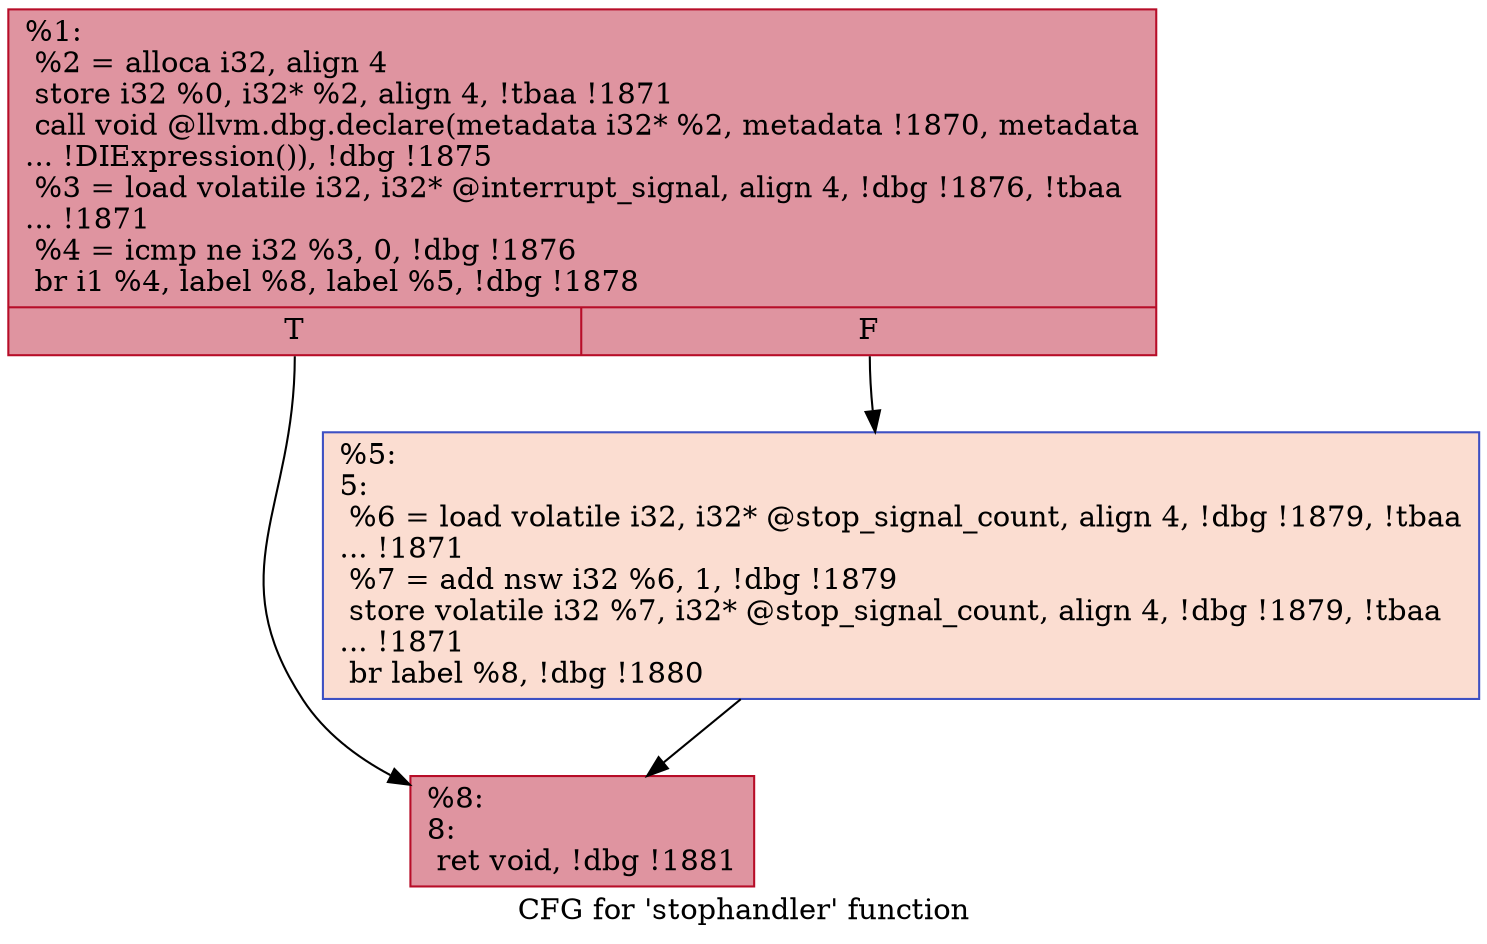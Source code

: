 digraph "CFG for 'stophandler' function" {
	label="CFG for 'stophandler' function";

	Node0x1ff06c0 [shape=record,color="#b70d28ff", style=filled, fillcolor="#b70d2870",label="{%1:\l  %2 = alloca i32, align 4\l  store i32 %0, i32* %2, align 4, !tbaa !1871\l  call void @llvm.dbg.declare(metadata i32* %2, metadata !1870, metadata\l... !DIExpression()), !dbg !1875\l  %3 = load volatile i32, i32* @interrupt_signal, align 4, !dbg !1876, !tbaa\l... !1871\l  %4 = icmp ne i32 %3, 0, !dbg !1876\l  br i1 %4, label %8, label %5, !dbg !1878\l|{<s0>T|<s1>F}}"];
	Node0x1ff06c0:s0 -> Node0x1f6d940;
	Node0x1ff06c0:s1 -> Node0x1f6d8f0;
	Node0x1f6d8f0 [shape=record,color="#3d50c3ff", style=filled, fillcolor="#f7b39670",label="{%5:\l5:                                                \l  %6 = load volatile i32, i32* @stop_signal_count, align 4, !dbg !1879, !tbaa\l... !1871\l  %7 = add nsw i32 %6, 1, !dbg !1879\l  store volatile i32 %7, i32* @stop_signal_count, align 4, !dbg !1879, !tbaa\l... !1871\l  br label %8, !dbg !1880\l}"];
	Node0x1f6d8f0 -> Node0x1f6d940;
	Node0x1f6d940 [shape=record,color="#b70d28ff", style=filled, fillcolor="#b70d2870",label="{%8:\l8:                                                \l  ret void, !dbg !1881\l}"];
}
